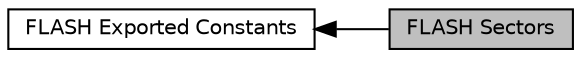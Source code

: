 digraph "FLASH Sectors"
{
  edge [fontname="Helvetica",fontsize="10",labelfontname="Helvetica",labelfontsize="10"];
  node [fontname="Helvetica",fontsize="10",shape=record];
  rankdir=LR;
  Node0 [label="FLASH Sectors",height=0.2,width=0.4,color="black", fillcolor="grey75", style="filled", fontcolor="black"];
  Node1 [label="FLASH Exported Constants",height=0.2,width=0.4,color="black", fillcolor="white", style="filled",URL="$group___f_l_a_s_h___exported___constants.html"];
  Node1->Node0 [shape=plaintext, dir="back", style="solid"];
}
